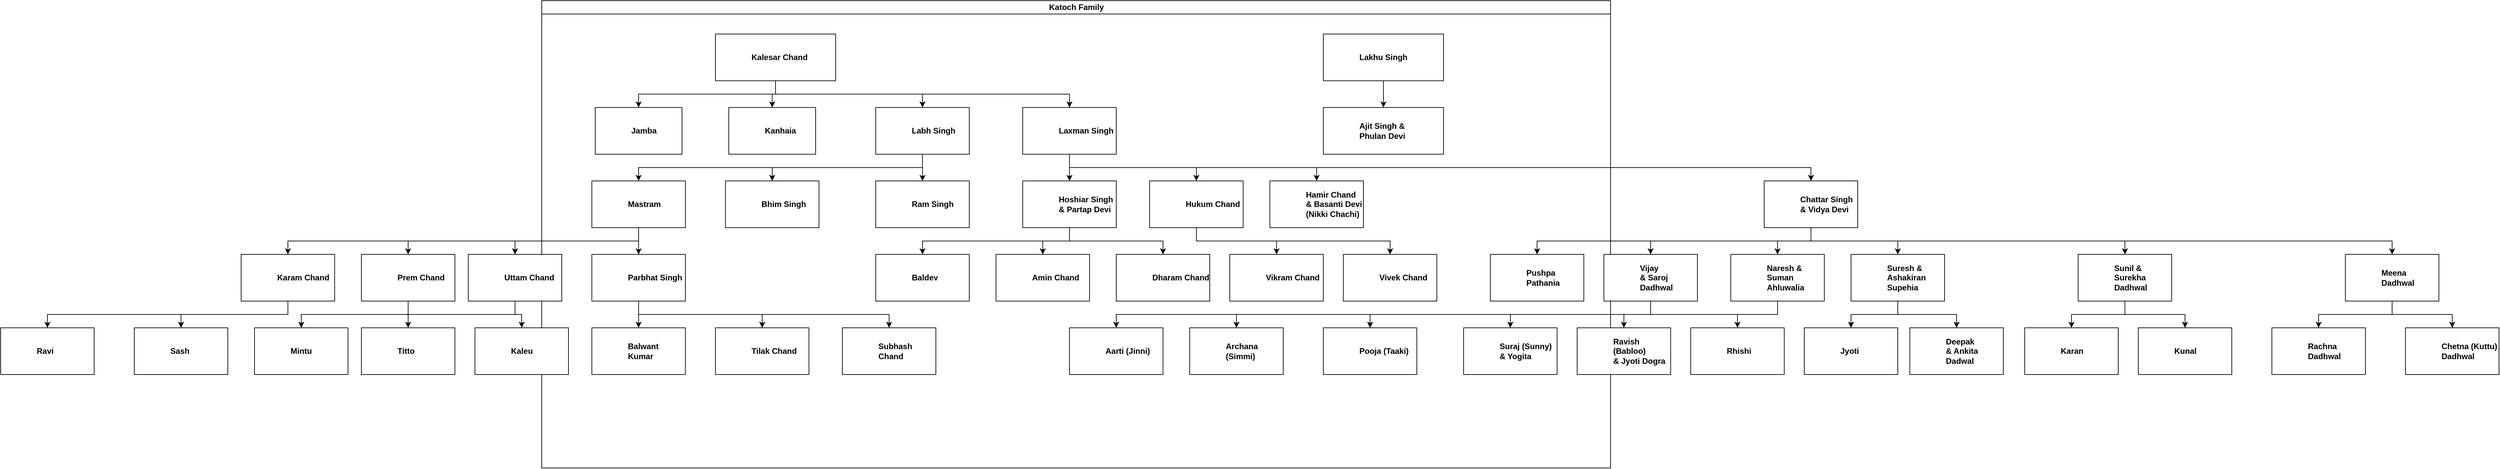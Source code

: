 <mxfile version="13.6.6" type="github">
  <diagram id="prtHgNgQTEPvFCAcTncT" name="Page-1">
    <mxGraphModel dx="1729" dy="542" grid="1" gridSize="10" guides="1" tooltips="1" connect="1" arrows="1" fold="1" page="1" pageScale="1" pageWidth="827" pageHeight="1169" background="#ffffff" math="0" shadow="0">
      <root>
        <mxCell id="0" />
        <mxCell id="1" parent="0" />
        <mxCell id="dNxyNK7c78bLwvsdeMH5-11" value="Katoch Family" style="swimlane;html=1;startSize=20;horizontal=1;containerType=tree;glass=0;" parent="1" vertex="1">
          <mxGeometry x="20" y="50" width="1600" height="700" as="geometry" />
        </mxCell>
        <mxCell id="FDAv1wYGj09VSfgf0g2c-12" style="edgeStyle=orthogonalEdgeStyle;rounded=0;orthogonalLoop=1;jettySize=auto;html=1;exitX=0.5;exitY=1;exitDx=0;exitDy=0;entryX=0.5;entryY=0;entryDx=0;entryDy=0;" parent="dNxyNK7c78bLwvsdeMH5-11" source="dNxyNK7c78bLwvsdeMH5-12" target="FDAv1wYGj09VSfgf0g2c-7" edge="1">
          <mxGeometry relative="1" as="geometry">
            <Array as="points">
              <mxPoint x="350" y="140" />
              <mxPoint x="145" y="140" />
            </Array>
          </mxGeometry>
        </mxCell>
        <mxCell id="FDAv1wYGj09VSfgf0g2c-13" style="edgeStyle=orthogonalEdgeStyle;rounded=0;orthogonalLoop=1;jettySize=auto;html=1;exitX=0.5;exitY=1;exitDx=0;exitDy=0;entryX=0.5;entryY=0;entryDx=0;entryDy=0;" parent="dNxyNK7c78bLwvsdeMH5-11" source="dNxyNK7c78bLwvsdeMH5-12" target="FDAv1wYGj09VSfgf0g2c-8" edge="1">
          <mxGeometry relative="1" as="geometry" />
        </mxCell>
        <mxCell id="FDAv1wYGj09VSfgf0g2c-14" style="edgeStyle=orthogonalEdgeStyle;rounded=0;orthogonalLoop=1;jettySize=auto;html=1;exitX=0.5;exitY=1;exitDx=0;exitDy=0;entryX=0.5;entryY=0;entryDx=0;entryDy=0;" parent="dNxyNK7c78bLwvsdeMH5-11" source="dNxyNK7c78bLwvsdeMH5-12" target="FDAv1wYGj09VSfgf0g2c-9" edge="1">
          <mxGeometry relative="1" as="geometry" />
        </mxCell>
        <mxCell id="FDAv1wYGj09VSfgf0g2c-15" style="edgeStyle=orthogonalEdgeStyle;rounded=0;orthogonalLoop=1;jettySize=auto;html=1;exitX=0.5;exitY=1;exitDx=0;exitDy=0;" parent="dNxyNK7c78bLwvsdeMH5-11" source="dNxyNK7c78bLwvsdeMH5-12" target="FDAv1wYGj09VSfgf0g2c-11" edge="1">
          <mxGeometry relative="1" as="geometry" />
        </mxCell>
        <UserObject label="Kalesar Chand" name="Evan Miller" position="CFO" location="Office 1" email="me@example.com" placeholders="1" link="https://www.draw.io" id="dNxyNK7c78bLwvsdeMH5-12">
          <mxCell style="label;image=https://cdn3.iconfinder.com/data/icons/user-avatars-1/512/users-9-2-128.png;whiteSpace=wrap;html=1;rounded=0;glass=0;treeMoving=1;treeFolding=1;" parent="dNxyNK7c78bLwvsdeMH5-11" vertex="1">
            <mxGeometry x="260" y="50" width="180" height="70" as="geometry" />
          </mxCell>
        </UserObject>
        <mxCell id="FDAv1wYGj09VSfgf0g2c-6" style="edgeStyle=orthogonalEdgeStyle;rounded=0;orthogonalLoop=1;jettySize=auto;html=1;exitX=0.5;exitY=1;exitDx=0;exitDy=0;entryX=0.5;entryY=0;entryDx=0;entryDy=0;" parent="dNxyNK7c78bLwvsdeMH5-11" source="FDAv1wYGj09VSfgf0g2c-2" target="FDAv1wYGj09VSfgf0g2c-5" edge="1">
          <mxGeometry relative="1" as="geometry" />
        </mxCell>
        <UserObject label="Lakhu Singh" name="Evan Miller" position="CFO" location="Office 1" email="me@example.com" placeholders="1" link="https://www.draw.io" id="FDAv1wYGj09VSfgf0g2c-2">
          <mxCell style="label;image=https://cdn3.iconfinder.com/data/icons/user-avatars-1/512/users-9-2-128.png;whiteSpace=wrap;html=1;rounded=0;glass=0;treeMoving=1;treeFolding=1;" parent="dNxyNK7c78bLwvsdeMH5-11" vertex="1">
            <mxGeometry x="1170" y="50" width="180" height="70" as="geometry" />
          </mxCell>
        </UserObject>
        <UserObject label="Ajit Singh &amp;amp;&lt;br&gt;Phulan Devi" name="Evan Miller" position="CFO" location="Office 1" email="me@example.com" placeholders="1" link="https://www.draw.io" id="FDAv1wYGj09VSfgf0g2c-5">
          <mxCell style="label;image=https://cdn3.iconfinder.com/data/icons/user-avatars-1/512/users-9-2-128.png;whiteSpace=wrap;html=1;rounded=0;glass=0;treeMoving=1;treeFolding=1;" parent="dNxyNK7c78bLwvsdeMH5-11" vertex="1">
            <mxGeometry x="1170" y="160" width="180" height="70" as="geometry" />
          </mxCell>
        </UserObject>
        <UserObject label="Jamba" name="Evan Miller" position="CFO" location="Office 1" email="me@example.com" placeholders="1" link="https://www.draw.io" id="FDAv1wYGj09VSfgf0g2c-7">
          <mxCell style="label;image=https://cdn3.iconfinder.com/data/icons/user-avatars-1/512/users-9-2-128.png;whiteSpace=wrap;html=1;rounded=0;glass=0;treeMoving=1;treeFolding=1;" parent="dNxyNK7c78bLwvsdeMH5-11" vertex="1">
            <mxGeometry x="80" y="160" width="130" height="70" as="geometry" />
          </mxCell>
        </UserObject>
        <UserObject label="Kanhaia" name="Evan Miller" position="CFO" location="Office 1" email="me@example.com" placeholders="1" link="https://www.draw.io" id="FDAv1wYGj09VSfgf0g2c-8">
          <mxCell style="label;image=https://cdn3.iconfinder.com/data/icons/user-avatars-1/512/users-9-2-128.png;whiteSpace=wrap;html=1;rounded=0;glass=0;treeMoving=1;treeFolding=1;" parent="dNxyNK7c78bLwvsdeMH5-11" vertex="1">
            <mxGeometry x="280" y="160" width="130" height="70" as="geometry" />
          </mxCell>
        </UserObject>
        <mxCell id="FDAv1wYGj09VSfgf0g2c-19" style="edgeStyle=orthogonalEdgeStyle;rounded=0;orthogonalLoop=1;jettySize=auto;html=1;exitX=0.5;exitY=1;exitDx=0;exitDy=0;entryX=0.5;entryY=0;entryDx=0;entryDy=0;" parent="dNxyNK7c78bLwvsdeMH5-11" source="FDAv1wYGj09VSfgf0g2c-9" target="FDAv1wYGj09VSfgf0g2c-16" edge="1">
          <mxGeometry relative="1" as="geometry" />
        </mxCell>
        <mxCell id="FDAv1wYGj09VSfgf0g2c-20" style="edgeStyle=orthogonalEdgeStyle;rounded=0;orthogonalLoop=1;jettySize=auto;html=1;exitX=0.5;exitY=1;exitDx=0;exitDy=0;" parent="dNxyNK7c78bLwvsdeMH5-11" source="FDAv1wYGj09VSfgf0g2c-9" target="FDAv1wYGj09VSfgf0g2c-17" edge="1">
          <mxGeometry relative="1" as="geometry" />
        </mxCell>
        <mxCell id="FDAv1wYGj09VSfgf0g2c-21" style="edgeStyle=orthogonalEdgeStyle;rounded=0;orthogonalLoop=1;jettySize=auto;html=1;exitX=0.5;exitY=1;exitDx=0;exitDy=0;entryX=0.5;entryY=0;entryDx=0;entryDy=0;" parent="dNxyNK7c78bLwvsdeMH5-11" source="FDAv1wYGj09VSfgf0g2c-9" target="FDAv1wYGj09VSfgf0g2c-18" edge="1">
          <mxGeometry relative="1" as="geometry" />
        </mxCell>
        <UserObject label="Labh Singh" name="Evan Miller" position="CFO" location="Office 1" email="me@example.com" placeholders="1" link="https://www.draw.io" id="FDAv1wYGj09VSfgf0g2c-9">
          <mxCell style="label;image=https://cdn3.iconfinder.com/data/icons/user-avatars-1/512/users-9-2-128.png;whiteSpace=wrap;html=1;rounded=0;glass=0;treeMoving=1;treeFolding=1;" parent="dNxyNK7c78bLwvsdeMH5-11" vertex="1">
            <mxGeometry x="500" y="160" width="140" height="70" as="geometry" />
          </mxCell>
        </UserObject>
        <mxCell id="FDAv1wYGj09VSfgf0g2c-51" style="edgeStyle=orthogonalEdgeStyle;rounded=0;orthogonalLoop=1;jettySize=auto;html=1;exitX=0.5;exitY=1;exitDx=0;exitDy=0;" parent="dNxyNK7c78bLwvsdeMH5-11" source="FDAv1wYGj09VSfgf0g2c-11" target="FDAv1wYGj09VSfgf0g2c-47" edge="1">
          <mxGeometry relative="1" as="geometry" />
        </mxCell>
        <mxCell id="FDAv1wYGj09VSfgf0g2c-52" style="edgeStyle=orthogonalEdgeStyle;rounded=0;orthogonalLoop=1;jettySize=auto;html=1;exitX=0.5;exitY=1;exitDx=0;exitDy=0;entryX=0.5;entryY=0;entryDx=0;entryDy=0;" parent="dNxyNK7c78bLwvsdeMH5-11" source="FDAv1wYGj09VSfgf0g2c-11" target="FDAv1wYGj09VSfgf0g2c-48" edge="1">
          <mxGeometry relative="1" as="geometry" />
        </mxCell>
        <mxCell id="FDAv1wYGj09VSfgf0g2c-53" style="edgeStyle=orthogonalEdgeStyle;rounded=0;orthogonalLoop=1;jettySize=auto;html=1;exitX=0.5;exitY=1;exitDx=0;exitDy=0;entryX=0.5;entryY=0;entryDx=0;entryDy=0;" parent="dNxyNK7c78bLwvsdeMH5-11" source="FDAv1wYGj09VSfgf0g2c-11" target="FDAv1wYGj09VSfgf0g2c-49" edge="1">
          <mxGeometry relative="1" as="geometry" />
        </mxCell>
        <UserObject label="Laxman Singh" name="Evan Miller" position="CFO" location="Office 1" email="me@example.com" placeholders="1" link="https://www.draw.io" id="FDAv1wYGj09VSfgf0g2c-11">
          <mxCell style="label;image=https://cdn3.iconfinder.com/data/icons/user-avatars-1/512/users-9-2-128.png;whiteSpace=wrap;html=1;rounded=0;glass=0;treeMoving=1;treeFolding=1;" parent="dNxyNK7c78bLwvsdeMH5-11" vertex="1">
            <mxGeometry x="720" y="160" width="140" height="70" as="geometry" />
          </mxCell>
        </UserObject>
        <mxCell id="FDAv1wYGj09VSfgf0g2c-28" style="edgeStyle=orthogonalEdgeStyle;rounded=0;orthogonalLoop=1;jettySize=auto;html=1;exitX=0.5;exitY=1;exitDx=0;exitDy=0;entryX=0.5;entryY=0;entryDx=0;entryDy=0;" parent="dNxyNK7c78bLwvsdeMH5-11" source="FDAv1wYGj09VSfgf0g2c-16" target="FDAv1wYGj09VSfgf0g2c-23" edge="1">
          <mxGeometry relative="1" as="geometry" />
        </mxCell>
        <mxCell id="FDAv1wYGj09VSfgf0g2c-29" style="edgeStyle=orthogonalEdgeStyle;rounded=0;orthogonalLoop=1;jettySize=auto;html=1;exitX=0.5;exitY=1;exitDx=0;exitDy=0;entryX=0.5;entryY=0;entryDx=0;entryDy=0;" parent="dNxyNK7c78bLwvsdeMH5-11" source="FDAv1wYGj09VSfgf0g2c-16" target="FDAv1wYGj09VSfgf0g2c-25" edge="1">
          <mxGeometry relative="1" as="geometry" />
        </mxCell>
        <UserObject label="Mastram" name="Evan Miller" position="CFO" location="Office 1" email="me@example.com" placeholders="1" link="https://www.draw.io" id="FDAv1wYGj09VSfgf0g2c-16">
          <mxCell style="label;image=https://cdn3.iconfinder.com/data/icons/user-avatars-1/512/users-9-2-128.png;whiteSpace=wrap;html=1;rounded=0;glass=0;treeMoving=1;treeFolding=1;" parent="dNxyNK7c78bLwvsdeMH5-11" vertex="1">
            <mxGeometry x="75" y="270" width="140" height="70" as="geometry" />
          </mxCell>
        </UserObject>
        <UserObject label="Bhim Singh" name="Evan Miller" position="CFO" location="Office 1" email="me@example.com" placeholders="1" link="https://www.draw.io" id="FDAv1wYGj09VSfgf0g2c-17">
          <mxCell style="label;image=https://cdn3.iconfinder.com/data/icons/user-avatars-1/512/users-9-2-128.png;whiteSpace=wrap;html=1;rounded=0;glass=0;treeMoving=1;treeFolding=1;" parent="dNxyNK7c78bLwvsdeMH5-11" vertex="1">
            <mxGeometry x="275" y="270" width="140" height="70" as="geometry" />
          </mxCell>
        </UserObject>
        <UserObject label="Ram Singh" name="Evan Miller" position="CFO" location="Office 1" email="me@example.com" placeholders="1" link="https://www.draw.io" id="FDAv1wYGj09VSfgf0g2c-18">
          <mxCell style="label;image=https://cdn3.iconfinder.com/data/icons/user-avatars-1/512/users-9-2-128.png;whiteSpace=wrap;html=1;rounded=0;glass=0;treeMoving=1;treeFolding=1;" parent="dNxyNK7c78bLwvsdeMH5-11" vertex="1">
            <mxGeometry x="500" y="270" width="140" height="70" as="geometry" />
          </mxCell>
        </UserObject>
        <mxCell id="FDAv1wYGj09VSfgf0g2c-44" style="edgeStyle=orthogonalEdgeStyle;rounded=0;orthogonalLoop=1;jettySize=auto;html=1;exitX=0.5;exitY=1;exitDx=0;exitDy=0;entryX=0.5;entryY=0;entryDx=0;entryDy=0;" parent="dNxyNK7c78bLwvsdeMH5-11" source="FDAv1wYGj09VSfgf0g2c-25" target="FDAv1wYGj09VSfgf0g2c-42" edge="1">
          <mxGeometry relative="1" as="geometry" />
        </mxCell>
        <mxCell id="FDAv1wYGj09VSfgf0g2c-45" style="edgeStyle=orthogonalEdgeStyle;rounded=0;orthogonalLoop=1;jettySize=auto;html=1;exitX=0.5;exitY=1;exitDx=0;exitDy=0;entryX=0.5;entryY=0;entryDx=0;entryDy=0;" parent="dNxyNK7c78bLwvsdeMH5-11" source="FDAv1wYGj09VSfgf0g2c-25" target="FDAv1wYGj09VSfgf0g2c-41" edge="1">
          <mxGeometry relative="1" as="geometry" />
        </mxCell>
        <mxCell id="FDAv1wYGj09VSfgf0g2c-46" style="edgeStyle=orthogonalEdgeStyle;rounded=0;orthogonalLoop=1;jettySize=auto;html=1;exitX=0.5;exitY=1;exitDx=0;exitDy=0;entryX=0.5;entryY=0;entryDx=0;entryDy=0;" parent="dNxyNK7c78bLwvsdeMH5-11" source="FDAv1wYGj09VSfgf0g2c-25" target="FDAv1wYGj09VSfgf0g2c-43" edge="1">
          <mxGeometry relative="1" as="geometry" />
        </mxCell>
        <UserObject label="Parbhat Singh" name="Evan Miller" position="CFO" location="Office 1" email="me@example.com" placeholders="1" link="https://www.draw.io" id="FDAv1wYGj09VSfgf0g2c-25">
          <mxCell style="label;image=https://cdn3.iconfinder.com/data/icons/user-avatars-1/512/users-9-2-128.png;whiteSpace=wrap;html=1;rounded=0;glass=0;treeMoving=1;treeFolding=1;" parent="dNxyNK7c78bLwvsdeMH5-11" vertex="1">
            <mxGeometry x="75" y="380" width="140" height="70" as="geometry" />
          </mxCell>
        </UserObject>
        <mxCell id="FDAv1wYGj09VSfgf0g2c-40" style="edgeStyle=orthogonalEdgeStyle;rounded=0;orthogonalLoop=1;jettySize=auto;html=1;exitX=0.5;exitY=1;exitDx=0;exitDy=0;" parent="dNxyNK7c78bLwvsdeMH5-11" source="FDAv1wYGj09VSfgf0g2c-23" target="FDAv1wYGj09VSfgf0g2c-37" edge="1">
          <mxGeometry relative="1" as="geometry" />
        </mxCell>
        <UserObject label="Uttam Chand" name="Evan Miller" position="CFO" location="Office 1" email="me@example.com" placeholders="1" link="https://www.draw.io" id="FDAv1wYGj09VSfgf0g2c-23">
          <mxCell style="label;image=https://cdn3.iconfinder.com/data/icons/user-avatars-1/512/users-9-2-128.png;whiteSpace=wrap;html=1;rounded=0;glass=0;treeMoving=1;treeFolding=1;" parent="dNxyNK7c78bLwvsdeMH5-11" vertex="1">
            <mxGeometry x="-110" y="380" width="140" height="70" as="geometry" />
          </mxCell>
        </UserObject>
        <UserObject label="Kaleu" name="Evan Miller" position="CFO" location="Office 1" email="me@example.com" placeholders="1" link="https://www.draw.io" id="FDAv1wYGj09VSfgf0g2c-37">
          <mxCell style="label;image=https://cdn3.iconfinder.com/data/icons/user-avatars-1/512/users-9-2-128.png;whiteSpace=wrap;html=1;rounded=0;glass=0;treeMoving=1;treeFolding=1;" parent="dNxyNK7c78bLwvsdeMH5-11" vertex="1">
            <mxGeometry x="-100" y="490" width="140" height="70" as="geometry" />
          </mxCell>
        </UserObject>
        <UserObject label="Titto" name="Evan Miller" position="CFO" location="Office 1" email="me@example.com" placeholders="1" link="https://www.draw.io" id="FDAv1wYGj09VSfgf0g2c-38">
          <mxCell style="label;image=https://cdn3.iconfinder.com/data/icons/user-avatars-1/512/users-9-2-128.png;whiteSpace=wrap;html=1;rounded=0;glass=0;treeMoving=1;treeFolding=1;" parent="dNxyNK7c78bLwvsdeMH5-11" vertex="1">
            <mxGeometry x="-270" y="490" width="140" height="70" as="geometry" />
          </mxCell>
        </UserObject>
        <mxCell id="FDAv1wYGj09VSfgf0g2c-39" style="edgeStyle=orthogonalEdgeStyle;rounded=0;orthogonalLoop=1;jettySize=auto;html=1;exitX=0.5;exitY=1;exitDx=0;exitDy=0;entryX=0.5;entryY=0;entryDx=0;entryDy=0;" parent="dNxyNK7c78bLwvsdeMH5-11" source="FDAv1wYGj09VSfgf0g2c-23" target="FDAv1wYGj09VSfgf0g2c-38" edge="1">
          <mxGeometry relative="1" as="geometry" />
        </mxCell>
        <UserObject label="Balwant Kumar" name="Evan Miller" position="CFO" location="Office 1" email="me@example.com" placeholders="1" link="https://www.draw.io" id="FDAv1wYGj09VSfgf0g2c-42">
          <mxCell style="label;image=https://cdn3.iconfinder.com/data/icons/user-avatars-1/512/users-9-2-128.png;whiteSpace=wrap;html=1;rounded=0;glass=0;treeMoving=1;treeFolding=1;" parent="dNxyNK7c78bLwvsdeMH5-11" vertex="1">
            <mxGeometry x="75" y="490" width="140" height="70" as="geometry" />
          </mxCell>
        </UserObject>
        <UserObject label="Tilak Chand" name="Evan Miller" position="CFO" location="Office 1" email="me@example.com" placeholders="1" link="https://www.draw.io" id="FDAv1wYGj09VSfgf0g2c-41">
          <mxCell style="label;image=https://cdn3.iconfinder.com/data/icons/user-avatars-1/512/users-9-2-128.png;whiteSpace=wrap;html=1;rounded=0;glass=0;treeMoving=1;treeFolding=1;" parent="dNxyNK7c78bLwvsdeMH5-11" vertex="1">
            <mxGeometry x="260" y="490" width="140" height="70" as="geometry" />
          </mxCell>
        </UserObject>
        <UserObject label="Subhash Chand&lt;br&gt;" name="Evan Miller" position="CFO" location="Office 1" email="me@example.com" placeholders="1" link="https://www.draw.io" id="FDAv1wYGj09VSfgf0g2c-43">
          <mxCell style="label;image=https://cdn3.iconfinder.com/data/icons/user-avatars-1/512/users-9-2-128.png;whiteSpace=wrap;html=1;rounded=0;glass=0;treeMoving=1;treeFolding=1;" parent="dNxyNK7c78bLwvsdeMH5-11" vertex="1">
            <mxGeometry x="450" y="490" width="140" height="70" as="geometry" />
          </mxCell>
        </UserObject>
        <mxCell id="FDAv1wYGj09VSfgf0g2c-58" style="edgeStyle=orthogonalEdgeStyle;rounded=0;orthogonalLoop=1;jettySize=auto;html=1;exitX=0.5;exitY=1;exitDx=0;exitDy=0;entryX=0.5;entryY=0;entryDx=0;entryDy=0;" parent="dNxyNK7c78bLwvsdeMH5-11" source="FDAv1wYGj09VSfgf0g2c-47" target="FDAv1wYGj09VSfgf0g2c-57" edge="1">
          <mxGeometry relative="1" as="geometry" />
        </mxCell>
        <mxCell id="FDAv1wYGj09VSfgf0g2c-59" style="edgeStyle=orthogonalEdgeStyle;rounded=0;orthogonalLoop=1;jettySize=auto;html=1;exitX=0.5;exitY=1;exitDx=0;exitDy=0;entryX=0.5;entryY=0;entryDx=0;entryDy=0;" parent="dNxyNK7c78bLwvsdeMH5-11" source="FDAv1wYGj09VSfgf0g2c-47" target="FDAv1wYGj09VSfgf0g2c-55" edge="1">
          <mxGeometry relative="1" as="geometry" />
        </mxCell>
        <mxCell id="FDAv1wYGj09VSfgf0g2c-60" style="edgeStyle=orthogonalEdgeStyle;rounded=0;orthogonalLoop=1;jettySize=auto;html=1;exitX=0.5;exitY=1;exitDx=0;exitDy=0;entryX=0.5;entryY=0;entryDx=0;entryDy=0;" parent="dNxyNK7c78bLwvsdeMH5-11" source="FDAv1wYGj09VSfgf0g2c-47" target="FDAv1wYGj09VSfgf0g2c-56" edge="1">
          <mxGeometry relative="1" as="geometry" />
        </mxCell>
        <UserObject label="Hoshiar Singh&amp;nbsp;&lt;br&gt;&amp;amp; Partap Devi" name="Evan Miller" position="CFO" location="Office 1" email="me@example.com" placeholders="1" link="https://www.draw.io" id="FDAv1wYGj09VSfgf0g2c-47">
          <mxCell style="label;image=https://cdn3.iconfinder.com/data/icons/user-avatars-1/512/users-9-2-128.png;whiteSpace=wrap;html=1;rounded=0;glass=0;treeMoving=1;treeFolding=1;" parent="dNxyNK7c78bLwvsdeMH5-11" vertex="1">
            <mxGeometry x="720" y="270" width="140" height="70" as="geometry" />
          </mxCell>
        </UserObject>
        <mxCell id="FDAv1wYGj09VSfgf0g2c-63" style="edgeStyle=orthogonalEdgeStyle;rounded=0;orthogonalLoop=1;jettySize=auto;html=1;exitX=0.5;exitY=1;exitDx=0;exitDy=0;" parent="dNxyNK7c78bLwvsdeMH5-11" source="FDAv1wYGj09VSfgf0g2c-48" target="FDAv1wYGj09VSfgf0g2c-61" edge="1">
          <mxGeometry relative="1" as="geometry" />
        </mxCell>
        <mxCell id="FDAv1wYGj09VSfgf0g2c-64" style="edgeStyle=orthogonalEdgeStyle;rounded=0;orthogonalLoop=1;jettySize=auto;html=1;exitX=0.5;exitY=1;exitDx=0;exitDy=0;entryX=0.5;entryY=0;entryDx=0;entryDy=0;" parent="dNxyNK7c78bLwvsdeMH5-11" source="FDAv1wYGj09VSfgf0g2c-48" target="FDAv1wYGj09VSfgf0g2c-62" edge="1">
          <mxGeometry relative="1" as="geometry" />
        </mxCell>
        <UserObject label="Hukum Chand" name="Evan Miller" position="CFO" location="Office 1" email="me@example.com" placeholders="1" link="https://www.draw.io" id="FDAv1wYGj09VSfgf0g2c-48">
          <mxCell style="label;image=https://cdn3.iconfinder.com/data/icons/user-avatars-1/512/users-9-2-128.png;whiteSpace=wrap;html=1;rounded=0;glass=0;treeMoving=1;treeFolding=1;" parent="dNxyNK7c78bLwvsdeMH5-11" vertex="1">
            <mxGeometry x="910" y="270" width="140" height="70" as="geometry" />
          </mxCell>
        </UserObject>
        <UserObject label="Hamir Chand &amp;amp; Basanti Devi&lt;br&gt;(Nikki Chachi)" name="Evan Miller" position="CFO" location="Office 1" email="me@example.com" placeholders="1" link="https://www.draw.io" id="FDAv1wYGj09VSfgf0g2c-49">
          <mxCell style="label;image=https://cdn3.iconfinder.com/data/icons/user-avatars-1/512/users-9-2-128.png;whiteSpace=wrap;html=1;rounded=0;glass=0;treeMoving=1;treeFolding=1;" parent="dNxyNK7c78bLwvsdeMH5-11" vertex="1">
            <mxGeometry x="1090" y="270" width="140" height="70" as="geometry" />
          </mxCell>
        </UserObject>
        <UserObject label="Amin Chand" name="Evan Miller" position="CFO" location="Office 1" email="me@example.com" placeholders="1" link="https://www.draw.io" id="FDAv1wYGj09VSfgf0g2c-55">
          <mxCell style="label;image=https://cdn3.iconfinder.com/data/icons/user-avatars-1/512/users-9-2-128.png;whiteSpace=wrap;html=1;rounded=0;glass=0;treeMoving=1;treeFolding=1;" parent="dNxyNK7c78bLwvsdeMH5-11" vertex="1">
            <mxGeometry x="680" y="380" width="140" height="70" as="geometry" />
          </mxCell>
        </UserObject>
        <UserObject label="Dharam Chand" name="Evan Miller" position="CFO" location="Office 1" email="me@example.com" placeholders="1" link="https://www.draw.io" id="FDAv1wYGj09VSfgf0g2c-56">
          <mxCell style="label;image=https://cdn3.iconfinder.com/data/icons/user-avatars-1/512/users-9-2-128.png;whiteSpace=wrap;html=1;rounded=0;glass=0;treeMoving=1;treeFolding=1;" parent="dNxyNK7c78bLwvsdeMH5-11" vertex="1">
            <mxGeometry x="860" y="380" width="140" height="70" as="geometry" />
          </mxCell>
        </UserObject>
        <UserObject label="Baldev" name="Evan Miller" position="CFO" location="Office 1" email="me@example.com" placeholders="1" link="https://www.draw.io" id="FDAv1wYGj09VSfgf0g2c-57">
          <mxCell style="label;image=https://cdn3.iconfinder.com/data/icons/user-avatars-1/512/users-9-2-128.png;whiteSpace=wrap;html=1;rounded=0;glass=0;treeMoving=1;treeFolding=1;" parent="dNxyNK7c78bLwvsdeMH5-11" vertex="1">
            <mxGeometry x="500" y="380" width="140" height="70" as="geometry" />
          </mxCell>
        </UserObject>
        <UserObject label="Vivek Chand" name="Evan Miller" position="CFO" location="Office 1" email="me@example.com" placeholders="1" link="https://www.draw.io" id="FDAv1wYGj09VSfgf0g2c-62">
          <mxCell style="label;image=https://cdn3.iconfinder.com/data/icons/user-avatars-1/512/users-9-2-128.png;whiteSpace=wrap;html=1;rounded=0;glass=0;treeMoving=1;treeFolding=1;" parent="dNxyNK7c78bLwvsdeMH5-11" vertex="1">
            <mxGeometry x="1200" y="380" width="140" height="70" as="geometry" />
          </mxCell>
        </UserObject>
        <UserObject label="Vikram Chand" name="Evan Miller" position="CFO" location="Office 1" email="me@example.com" placeholders="1" link="https://www.draw.io" id="FDAv1wYGj09VSfgf0g2c-61">
          <mxCell style="label;image=https://cdn3.iconfinder.com/data/icons/user-avatars-1/512/users-9-2-128.png;whiteSpace=wrap;html=1;rounded=0;glass=0;treeMoving=1;treeFolding=1;" parent="dNxyNK7c78bLwvsdeMH5-11" vertex="1">
            <mxGeometry x="1030" y="380" width="140" height="70" as="geometry" />
          </mxCell>
        </UserObject>
        <UserObject label="Suraj (Sunny)&amp;nbsp;&lt;br&gt;&amp;amp; Yogita" name="Evan Miller" position="CFO" location="Office 1" email="me@example.com" placeholders="1" link="https://www.draw.io" id="FDAv1wYGj09VSfgf0g2c-73">
          <mxCell style="label;image=https://cdn3.iconfinder.com/data/icons/user-avatars-1/512/users-9-2-128.png;whiteSpace=wrap;html=1;rounded=0;glass=0;treeMoving=1;treeFolding=1;" parent="dNxyNK7c78bLwvsdeMH5-11" vertex="1">
            <mxGeometry x="1380" y="490" width="140" height="70" as="geometry" />
          </mxCell>
        </UserObject>
        <UserObject label="Aarti (Jinni)" name="Evan Miller" position="CFO" location="Office 1" email="me@example.com" placeholders="1" link="https://www.draw.io" id="XSg1hj3AllWsoq1Lbodw-1">
          <mxCell style="label;image=https://cdn3.iconfinder.com/data/icons/user-avatars-1/512/users-9-2-128.png;whiteSpace=wrap;html=1;rounded=0;glass=0;treeMoving=1;treeFolding=1;" parent="dNxyNK7c78bLwvsdeMH5-11" vertex="1">
            <mxGeometry x="790" y="490" width="140" height="70" as="geometry" />
          </mxCell>
        </UserObject>
        <UserObject label="Archana (Simmi)" name="Evan Miller" position="CFO" location="Office 1" email="me@example.com" placeholders="1" link="https://www.draw.io" id="XSg1hj3AllWsoq1Lbodw-2">
          <mxCell style="label;image=https://cdn3.iconfinder.com/data/icons/user-avatars-1/512/users-9-2-128.png;whiteSpace=wrap;html=1;rounded=0;glass=0;treeMoving=1;treeFolding=1;" parent="dNxyNK7c78bLwvsdeMH5-11" vertex="1">
            <mxGeometry x="970" y="490" width="140" height="70" as="geometry" />
          </mxCell>
        </UserObject>
        <UserObject label="Pooja (Taaki)" name="Evan Miller" position="CFO" location="Office 1" email="me@example.com" placeholders="1" link="https://www.draw.io" id="XSg1hj3AllWsoq1Lbodw-3">
          <mxCell style="label;image=https://cdn3.iconfinder.com/data/icons/user-avatars-1/512/users-9-2-128.png;whiteSpace=wrap;html=1;rounded=0;glass=0;treeMoving=1;treeFolding=1;" parent="dNxyNK7c78bLwvsdeMH5-11" vertex="1">
            <mxGeometry x="1170" y="490" width="140" height="70" as="geometry" />
          </mxCell>
        </UserObject>
        <UserObject label="Pushpa Pathania" name="Evan Miller" position="CFO" location="Office 1" email="me@example.com" placeholders="1" link="https://www.draw.io" id="Urz2KEO2AH6PTHavoIWf-8">
          <mxCell style="label;image=https://cdn3.iconfinder.com/data/icons/user-avatars-1/512/users-9-2-128.png;whiteSpace=wrap;html=1;rounded=0;glass=0;treeMoving=1;treeFolding=1;" vertex="1" parent="dNxyNK7c78bLwvsdeMH5-11">
            <mxGeometry x="1420" y="380" width="140" height="70" as="geometry" />
          </mxCell>
        </UserObject>
        <mxCell id="FDAv1wYGj09VSfgf0g2c-33" style="edgeStyle=orthogonalEdgeStyle;rounded=0;orthogonalLoop=1;jettySize=auto;html=1;exitX=0.5;exitY=1;exitDx=0;exitDy=0;entryX=0.5;entryY=0;entryDx=0;entryDy=0;" parent="1" source="FDAv1wYGj09VSfgf0g2c-24" target="FDAv1wYGj09VSfgf0g2c-30" edge="1">
          <mxGeometry relative="1" as="geometry" />
        </mxCell>
        <mxCell id="FDAv1wYGj09VSfgf0g2c-34" style="edgeStyle=orthogonalEdgeStyle;rounded=0;orthogonalLoop=1;jettySize=auto;html=1;exitX=0.5;exitY=1;exitDx=0;exitDy=0;entryX=0.5;entryY=0;entryDx=0;entryDy=0;" parent="1" source="FDAv1wYGj09VSfgf0g2c-24" target="FDAv1wYGj09VSfgf0g2c-31" edge="1">
          <mxGeometry relative="1" as="geometry" />
        </mxCell>
        <UserObject label="Karam Chand" name="Evan Miller" position="CFO" location="Office 1" email="me@example.com" placeholders="1" link="https://www.draw.io" id="FDAv1wYGj09VSfgf0g2c-24">
          <mxCell style="label;image=https://cdn3.iconfinder.com/data/icons/user-avatars-1/512/users-9-2-128.png;whiteSpace=wrap;html=1;rounded=0;glass=0;treeMoving=1;treeFolding=1;" parent="1" vertex="1">
            <mxGeometry x="-430" y="430" width="140" height="70" as="geometry" />
          </mxCell>
        </UserObject>
        <mxCell id="FDAv1wYGj09VSfgf0g2c-36" style="edgeStyle=orthogonalEdgeStyle;rounded=0;orthogonalLoop=1;jettySize=auto;html=1;exitX=0.5;exitY=1;exitDx=0;exitDy=0;entryX=0.5;entryY=0;entryDx=0;entryDy=0;" parent="1" source="FDAv1wYGj09VSfgf0g2c-22" target="FDAv1wYGj09VSfgf0g2c-35" edge="1">
          <mxGeometry relative="1" as="geometry" />
        </mxCell>
        <UserObject label="Prem Chand" name="Evan Miller" position="CFO" location="Office 1" email="me@example.com" placeholders="1" link="https://www.draw.io" id="FDAv1wYGj09VSfgf0g2c-22">
          <mxCell style="label;image=https://cdn3.iconfinder.com/data/icons/user-avatars-1/512/users-9-2-128.png;whiteSpace=wrap;html=1;rounded=0;glass=0;treeMoving=1;treeFolding=1;" parent="1" vertex="1">
            <mxGeometry x="-250" y="430" width="140" height="70" as="geometry" />
          </mxCell>
        </UserObject>
        <mxCell id="FDAv1wYGj09VSfgf0g2c-26" style="edgeStyle=orthogonalEdgeStyle;rounded=0;orthogonalLoop=1;jettySize=auto;html=1;exitX=0.5;exitY=1;exitDx=0;exitDy=0;entryX=0.5;entryY=0;entryDx=0;entryDy=0;" parent="1" source="FDAv1wYGj09VSfgf0g2c-16" target="FDAv1wYGj09VSfgf0g2c-24" edge="1">
          <mxGeometry relative="1" as="geometry" />
        </mxCell>
        <mxCell id="FDAv1wYGj09VSfgf0g2c-27" style="edgeStyle=orthogonalEdgeStyle;rounded=0;orthogonalLoop=1;jettySize=auto;html=1;exitX=0.5;exitY=1;exitDx=0;exitDy=0;" parent="1" source="FDAv1wYGj09VSfgf0g2c-16" target="FDAv1wYGj09VSfgf0g2c-22" edge="1">
          <mxGeometry relative="1" as="geometry" />
        </mxCell>
        <UserObject label="Ravi" name="Evan Miller" position="CFO" location="Office 1" email="me@example.com" placeholders="1" link="https://www.draw.io" id="FDAv1wYGj09VSfgf0g2c-30">
          <mxCell style="label;image=https://cdn3.iconfinder.com/data/icons/user-avatars-1/512/users-9-2-128.png;whiteSpace=wrap;html=1;rounded=0;glass=0;treeMoving=1;treeFolding=1;" parent="1" vertex="1">
            <mxGeometry x="-790" y="540" width="140" height="70" as="geometry" />
          </mxCell>
        </UserObject>
        <UserObject label="Sash" name="Evan Miller" position="CFO" location="Office 1" email="me@example.com" placeholders="1" link="https://www.draw.io" id="FDAv1wYGj09VSfgf0g2c-31">
          <mxCell style="label;image=https://cdn3.iconfinder.com/data/icons/user-avatars-1/512/users-9-2-128.png;whiteSpace=wrap;html=1;rounded=0;glass=0;treeMoving=1;treeFolding=1;" parent="1" vertex="1">
            <mxGeometry x="-590" y="540" width="140" height="70" as="geometry" />
          </mxCell>
        </UserObject>
        <UserObject label="Mintu" name="Evan Miller" position="CFO" location="Office 1" email="me@example.com" placeholders="1" link="https://www.draw.io" id="FDAv1wYGj09VSfgf0g2c-35">
          <mxCell style="label;image=https://cdn3.iconfinder.com/data/icons/user-avatars-1/512/users-9-2-128.png;whiteSpace=wrap;html=1;rounded=0;glass=0;treeMoving=1;treeFolding=1;" parent="1" vertex="1">
            <mxGeometry x="-410" y="540" width="140" height="70" as="geometry" />
          </mxCell>
        </UserObject>
        <mxCell id="FDAv1wYGj09VSfgf0g2c-77" style="edgeStyle=orthogonalEdgeStyle;rounded=0;orthogonalLoop=1;jettySize=auto;html=1;exitX=0.5;exitY=1;exitDx=0;exitDy=0;entryX=0.5;entryY=0;entryDx=0;entryDy=0;" parent="1" source="FDAv1wYGj09VSfgf0g2c-66" target="FDAv1wYGj09VSfgf0g2c-75" edge="1">
          <mxGeometry relative="1" as="geometry" />
        </mxCell>
        <mxCell id="FDAv1wYGj09VSfgf0g2c-78" style="edgeStyle=orthogonalEdgeStyle;rounded=0;orthogonalLoop=1;jettySize=auto;html=1;exitX=0.5;exitY=1;exitDx=0;exitDy=0;entryX=0.5;entryY=0;entryDx=0;entryDy=0;" parent="1" source="FDAv1wYGj09VSfgf0g2c-66" target="FDAv1wYGj09VSfgf0g2c-76" edge="1">
          <mxGeometry relative="1" as="geometry" />
        </mxCell>
        <UserObject label="Naresh &amp;amp; Suman Ahluwalia" name="Evan Miller" position="CFO" location="Office 1" email="me@example.com" placeholders="1" link="https://www.draw.io" id="FDAv1wYGj09VSfgf0g2c-66">
          <mxCell style="label;image=https://cdn3.iconfinder.com/data/icons/user-avatars-1/512/users-9-2-128.png;whiteSpace=wrap;html=1;rounded=0;glass=0;treeMoving=1;treeFolding=1;" parent="1" vertex="1">
            <mxGeometry x="1800" y="430" width="140" height="70" as="geometry" />
          </mxCell>
        </UserObject>
        <mxCell id="FDAv1wYGj09VSfgf0g2c-80" style="edgeStyle=orthogonalEdgeStyle;rounded=0;orthogonalLoop=1;jettySize=auto;html=1;exitX=0.5;exitY=1;exitDx=0;exitDy=0;" parent="1" source="FDAv1wYGj09VSfgf0g2c-67" target="FDAv1wYGj09VSfgf0g2c-79" edge="1">
          <mxGeometry relative="1" as="geometry" />
        </mxCell>
        <mxCell id="XSg1hj3AllWsoq1Lbodw-8" style="edgeStyle=orthogonalEdgeStyle;rounded=0;orthogonalLoop=1;jettySize=auto;html=1;exitX=0.5;exitY=1;exitDx=0;exitDy=0;entryX=0.5;entryY=0;entryDx=0;entryDy=0;" parent="1" source="FDAv1wYGj09VSfgf0g2c-67" target="XSg1hj3AllWsoq1Lbodw-7" edge="1">
          <mxGeometry relative="1" as="geometry" />
        </mxCell>
        <UserObject label="Suresh &amp;amp; Ashakiran Supehia" name="Evan Miller" position="CFO" location="Office 1" email="me@example.com" placeholders="1" link="https://www.draw.io" id="FDAv1wYGj09VSfgf0g2c-67">
          <mxCell style="label;image=https://cdn3.iconfinder.com/data/icons/user-avatars-1/512/users-9-2-128.png;whiteSpace=wrap;html=1;rounded=0;glass=0;treeMoving=1;treeFolding=1;" parent="1" vertex="1">
            <mxGeometry x="1980" y="430" width="140" height="70" as="geometry" />
          </mxCell>
        </UserObject>
        <mxCell id="FDAv1wYGj09VSfgf0g2c-83" style="edgeStyle=orthogonalEdgeStyle;rounded=0;orthogonalLoop=1;jettySize=auto;html=1;exitX=0.5;exitY=1;exitDx=0;exitDy=0;entryX=0.5;entryY=0;entryDx=0;entryDy=0;" parent="1" source="FDAv1wYGj09VSfgf0g2c-68" target="FDAv1wYGj09VSfgf0g2c-81" edge="1">
          <mxGeometry relative="1" as="geometry" />
        </mxCell>
        <mxCell id="FDAv1wYGj09VSfgf0g2c-84" style="edgeStyle=orthogonalEdgeStyle;rounded=0;orthogonalLoop=1;jettySize=auto;html=1;exitX=0.5;exitY=1;exitDx=0;exitDy=0;entryX=0.5;entryY=0;entryDx=0;entryDy=0;" parent="1" source="FDAv1wYGj09VSfgf0g2c-68" target="FDAv1wYGj09VSfgf0g2c-82" edge="1">
          <mxGeometry relative="1" as="geometry" />
        </mxCell>
        <UserObject label="Sunil &amp;amp; Surekha Dadhwal" name="Evan Miller" position="CFO" location="Office 1" email="me@example.com" placeholders="1" link="https://www.draw.io" id="FDAv1wYGj09VSfgf0g2c-68">
          <mxCell style="label;image=https://cdn3.iconfinder.com/data/icons/user-avatars-1/512/users-9-2-128.png;whiteSpace=wrap;html=1;rounded=0;glass=0;treeMoving=1;treeFolding=1;" parent="1" vertex="1">
            <mxGeometry x="2320" y="430" width="140" height="70" as="geometry" />
          </mxCell>
        </UserObject>
        <mxCell id="FDAv1wYGj09VSfgf0g2c-70" style="edgeStyle=orthogonalEdgeStyle;rounded=0;orthogonalLoop=1;jettySize=auto;html=1;exitX=0.5;exitY=1;exitDx=0;exitDy=0;entryX=0.5;entryY=0;entryDx=0;entryDy=0;" parent="1" source="FDAv1wYGj09VSfgf0g2c-50" target="FDAv1wYGj09VSfgf0g2c-66" edge="1">
          <mxGeometry relative="1" as="geometry" />
        </mxCell>
        <mxCell id="FDAv1wYGj09VSfgf0g2c-71" style="edgeStyle=orthogonalEdgeStyle;rounded=0;orthogonalLoop=1;jettySize=auto;html=1;exitX=0.5;exitY=1;exitDx=0;exitDy=0;entryX=0.5;entryY=0;entryDx=0;entryDy=0;" parent="1" source="FDAv1wYGj09VSfgf0g2c-50" target="FDAv1wYGj09VSfgf0g2c-67" edge="1">
          <mxGeometry relative="1" as="geometry" />
        </mxCell>
        <mxCell id="FDAv1wYGj09VSfgf0g2c-72" style="edgeStyle=orthogonalEdgeStyle;rounded=0;orthogonalLoop=1;jettySize=auto;html=1;exitX=0.5;exitY=1;exitDx=0;exitDy=0;" parent="1" source="FDAv1wYGj09VSfgf0g2c-50" target="FDAv1wYGj09VSfgf0g2c-68" edge="1">
          <mxGeometry relative="1" as="geometry" />
        </mxCell>
        <UserObject label="Ravish (Babloo)&amp;nbsp;&lt;br&gt;&amp;amp; Jyoti Dogra" name="Evan Miller" position="CFO" location="Office 1" email="me@example.com" placeholders="1" link="https://www.draw.io" id="FDAv1wYGj09VSfgf0g2c-75">
          <mxCell style="label;image=https://cdn3.iconfinder.com/data/icons/user-avatars-1/512/users-9-2-128.png;whiteSpace=wrap;html=1;rounded=0;glass=0;treeMoving=1;treeFolding=1;" parent="1" vertex="1">
            <mxGeometry x="1570" y="540" width="140" height="70" as="geometry" />
          </mxCell>
        </UserObject>
        <UserObject label="Rhishi" name="Evan Miller" position="CFO" location="Office 1" email="me@example.com" placeholders="1" link="https://www.draw.io" id="FDAv1wYGj09VSfgf0g2c-76">
          <mxCell style="label;image=https://cdn3.iconfinder.com/data/icons/user-avatars-1/512/users-9-2-128.png;whiteSpace=wrap;html=1;rounded=0;glass=0;treeMoving=1;treeFolding=1;" parent="1" vertex="1">
            <mxGeometry x="1740" y="540" width="140" height="70" as="geometry" />
          </mxCell>
        </UserObject>
        <UserObject label="Deepak&amp;nbsp;&lt;br&gt;&amp;amp; Ankita Dadwal" name="Evan Miller" position="CFO" location="Office 1" email="me@example.com" placeholders="1" link="https://www.draw.io" id="FDAv1wYGj09VSfgf0g2c-79">
          <mxCell style="label;image=https://cdn3.iconfinder.com/data/icons/user-avatars-1/512/users-9-2-128.png;whiteSpace=wrap;html=1;rounded=0;glass=0;treeMoving=1;treeFolding=1;" parent="1" vertex="1">
            <mxGeometry x="2068" y="540" width="140" height="70" as="geometry" />
          </mxCell>
        </UserObject>
        <UserObject label="Karan" name="Evan Miller" position="CFO" location="Office 1" email="me@example.com" placeholders="1" link="https://www.draw.io" id="FDAv1wYGj09VSfgf0g2c-81">
          <mxCell style="label;image=https://cdn3.iconfinder.com/data/icons/user-avatars-1/512/users-9-2-128.png;whiteSpace=wrap;html=1;rounded=0;glass=0;treeMoving=1;treeFolding=1;" parent="1" vertex="1">
            <mxGeometry x="2240" y="540" width="140" height="70" as="geometry" />
          </mxCell>
        </UserObject>
        <UserObject label="Kunal" name="Evan Miller" position="CFO" location="Office 1" email="me@example.com" placeholders="1" link="https://www.draw.io" id="FDAv1wYGj09VSfgf0g2c-82">
          <mxCell style="label;image=https://cdn3.iconfinder.com/data/icons/user-avatars-1/512/users-9-2-128.png;whiteSpace=wrap;html=1;rounded=0;glass=0;treeMoving=1;treeFolding=1;" parent="1" vertex="1">
            <mxGeometry x="2410" y="540" width="140" height="70" as="geometry" />
          </mxCell>
        </UserObject>
        <UserObject label="Jyoti" name="Evan Miller" position="CFO" location="Office 1" email="me@example.com" placeholders="1" link="https://www.draw.io" id="XSg1hj3AllWsoq1Lbodw-7">
          <mxCell style="label;image=https://cdn3.iconfinder.com/data/icons/user-avatars-1/512/users-9-2-128.png;whiteSpace=wrap;html=1;rounded=0;glass=0;treeMoving=1;treeFolding=1;" parent="1" vertex="1">
            <mxGeometry x="1910" y="540" width="140" height="70" as="geometry" />
          </mxCell>
        </UserObject>
        <mxCell id="Urz2KEO2AH6PTHavoIWf-4" style="edgeStyle=orthogonalEdgeStyle;rounded=0;orthogonalLoop=1;jettySize=auto;html=1;exitX=0.5;exitY=1;exitDx=0;exitDy=0;entryX=0.5;entryY=0;entryDx=0;entryDy=0;" edge="1" parent="1" source="Urz2KEO2AH6PTHavoIWf-1" target="Urz2KEO2AH6PTHavoIWf-2">
          <mxGeometry relative="1" as="geometry" />
        </mxCell>
        <mxCell id="Urz2KEO2AH6PTHavoIWf-5" style="edgeStyle=orthogonalEdgeStyle;rounded=0;orthogonalLoop=1;jettySize=auto;html=1;exitX=0.5;exitY=1;exitDx=0;exitDy=0;" edge="1" parent="1" source="Urz2KEO2AH6PTHavoIWf-1" target="Urz2KEO2AH6PTHavoIWf-3">
          <mxGeometry relative="1" as="geometry" />
        </mxCell>
        <UserObject label="Meena Dadhwal" name="Evan Miller" position="CFO" location="Office 1" email="me@example.com" placeholders="1" link="https://www.draw.io" id="Urz2KEO2AH6PTHavoIWf-1">
          <mxCell style="label;image=https://cdn3.iconfinder.com/data/icons/user-avatars-1/512/users-9-2-128.png;whiteSpace=wrap;html=1;rounded=0;glass=0;treeMoving=1;treeFolding=1;" vertex="1" parent="1">
            <mxGeometry x="2720" y="430" width="140" height="70" as="geometry" />
          </mxCell>
        </UserObject>
        <UserObject label="Rachna Dadhwal" name="Evan Miller" position="CFO" location="Office 1" email="me@example.com" placeholders="1" link="https://www.draw.io" id="Urz2KEO2AH6PTHavoIWf-2">
          <mxCell style="label;image=https://cdn3.iconfinder.com/data/icons/user-avatars-1/512/users-9-2-128.png;whiteSpace=wrap;html=1;rounded=0;glass=0;treeMoving=1;treeFolding=1;" vertex="1" parent="1">
            <mxGeometry x="2610" y="540" width="140" height="70" as="geometry" />
          </mxCell>
        </UserObject>
        <UserObject label="Chetna (Kuttu) Dadhwal" name="Evan Miller" position="CFO" location="Office 1" email="me@example.com" placeholders="1" link="https://www.draw.io" id="Urz2KEO2AH6PTHavoIWf-3">
          <mxCell style="label;image=https://cdn3.iconfinder.com/data/icons/user-avatars-1/512/users-9-2-128.png;whiteSpace=wrap;html=1;rounded=0;glass=0;treeMoving=1;treeFolding=1;" vertex="1" parent="1">
            <mxGeometry x="2810" y="540" width="140" height="70" as="geometry" />
          </mxCell>
        </UserObject>
        <mxCell id="Urz2KEO2AH6PTHavoIWf-7" style="edgeStyle=orthogonalEdgeStyle;rounded=0;orthogonalLoop=1;jettySize=auto;html=1;exitX=0.5;exitY=1;exitDx=0;exitDy=0;entryX=0.5;entryY=0;entryDx=0;entryDy=0;" edge="1" parent="1" source="FDAv1wYGj09VSfgf0g2c-50" target="Urz2KEO2AH6PTHavoIWf-1">
          <mxGeometry relative="1" as="geometry" />
        </mxCell>
        <mxCell id="Urz2KEO2AH6PTHavoIWf-9" style="edgeStyle=orthogonalEdgeStyle;rounded=0;orthogonalLoop=1;jettySize=auto;html=1;exitX=0.5;exitY=1;exitDx=0;exitDy=0;" edge="1" parent="1" source="FDAv1wYGj09VSfgf0g2c-50" target="Urz2KEO2AH6PTHavoIWf-8">
          <mxGeometry relative="1" as="geometry" />
        </mxCell>
        <UserObject label="Chattar Singh &amp;amp; Vidya Devi" name="Evan Miller" position="CFO" location="Office 1" email="me@example.com" placeholders="1" link="https://www.draw.io" id="FDAv1wYGj09VSfgf0g2c-50">
          <mxCell style="label;image=https://cdn3.iconfinder.com/data/icons/user-avatars-1/512/users-9-2-128.png;whiteSpace=wrap;html=1;rounded=0;glass=0;treeMoving=1;treeFolding=1;" parent="1" vertex="1">
            <mxGeometry x="1850" y="320" width="140" height="70" as="geometry" />
          </mxCell>
        </UserObject>
        <mxCell id="FDAv1wYGj09VSfgf0g2c-54" style="edgeStyle=orthogonalEdgeStyle;rounded=0;orthogonalLoop=1;jettySize=auto;html=1;exitX=0.5;exitY=1;exitDx=0;exitDy=0;entryX=0.5;entryY=0;entryDx=0;entryDy=0;" parent="1" source="FDAv1wYGj09VSfgf0g2c-11" target="FDAv1wYGj09VSfgf0g2c-50" edge="1">
          <mxGeometry relative="1" as="geometry" />
        </mxCell>
        <mxCell id="FDAv1wYGj09VSfgf0g2c-69" style="edgeStyle=orthogonalEdgeStyle;rounded=0;orthogonalLoop=1;jettySize=auto;html=1;exitX=0.5;exitY=1;exitDx=0;exitDy=0;entryX=0.5;entryY=0;entryDx=0;entryDy=0;" parent="1" source="FDAv1wYGj09VSfgf0g2c-50" target="FDAv1wYGj09VSfgf0g2c-65" edge="1">
          <mxGeometry relative="1" as="geometry" />
        </mxCell>
        <UserObject label="Vijay &lt;br&gt;&amp;amp; Saroj Dadhwal" name="Evan Miller" position="CFO" location="Office 1" email="me@example.com" placeholders="1" link="https://www.draw.io" id="FDAv1wYGj09VSfgf0g2c-65">
          <mxCell style="label;image=https://cdn3.iconfinder.com/data/icons/user-avatars-1/512/users-9-2-128.png;whiteSpace=wrap;html=1;rounded=0;glass=0;treeMoving=1;treeFolding=1;" parent="1" vertex="1">
            <mxGeometry x="1610" y="430" width="140" height="70" as="geometry" />
          </mxCell>
        </UserObject>
        <mxCell id="FDAv1wYGj09VSfgf0g2c-74" style="edgeStyle=orthogonalEdgeStyle;rounded=0;orthogonalLoop=1;jettySize=auto;html=1;exitX=0.5;exitY=1;exitDx=0;exitDy=0;entryX=0.5;entryY=0;entryDx=0;entryDy=0;" parent="1" source="FDAv1wYGj09VSfgf0g2c-65" target="FDAv1wYGj09VSfgf0g2c-73" edge="1">
          <mxGeometry relative="1" as="geometry" />
        </mxCell>
        <mxCell id="XSg1hj3AllWsoq1Lbodw-4" style="edgeStyle=orthogonalEdgeStyle;rounded=0;orthogonalLoop=1;jettySize=auto;html=1;exitX=0.5;exitY=1;exitDx=0;exitDy=0;" parent="1" source="FDAv1wYGj09VSfgf0g2c-65" target="XSg1hj3AllWsoq1Lbodw-1" edge="1">
          <mxGeometry relative="1" as="geometry" />
        </mxCell>
        <mxCell id="XSg1hj3AllWsoq1Lbodw-5" style="edgeStyle=orthogonalEdgeStyle;rounded=0;orthogonalLoop=1;jettySize=auto;html=1;exitX=0.5;exitY=1;exitDx=0;exitDy=0;" parent="1" source="FDAv1wYGj09VSfgf0g2c-65" target="XSg1hj3AllWsoq1Lbodw-2" edge="1">
          <mxGeometry relative="1" as="geometry" />
        </mxCell>
        <mxCell id="XSg1hj3AllWsoq1Lbodw-6" style="edgeStyle=orthogonalEdgeStyle;rounded=0;orthogonalLoop=1;jettySize=auto;html=1;exitX=0.5;exitY=1;exitDx=0;exitDy=0;" parent="1" source="FDAv1wYGj09VSfgf0g2c-65" target="XSg1hj3AllWsoq1Lbodw-3" edge="1">
          <mxGeometry relative="1" as="geometry" />
        </mxCell>
      </root>
    </mxGraphModel>
  </diagram>
</mxfile>
